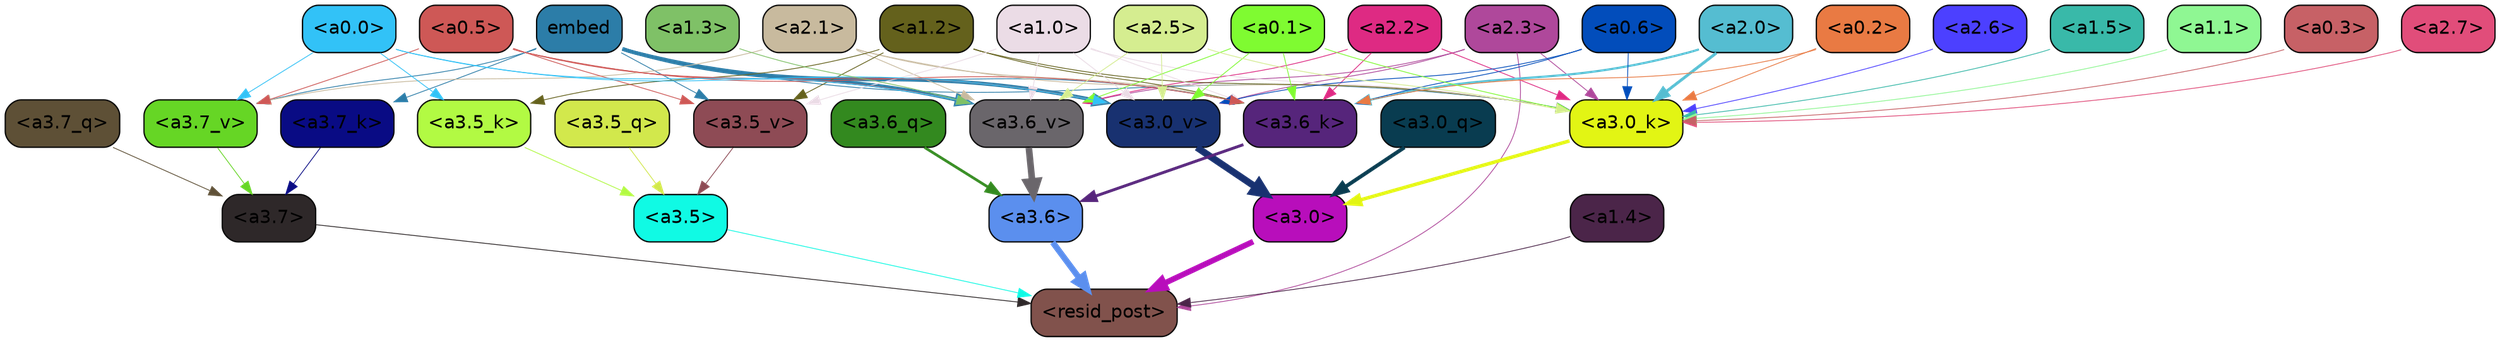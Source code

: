 strict digraph "" {
	graph [bgcolor=transparent,
		layout=dot,
		overlap=false,
		splines=true
	];
	"<a3.7>"	[color=black,
		fillcolor="#2e2829",
		fontname=Helvetica,
		shape=box,
		style="filled, rounded"];
	"<resid_post>"	[color=black,
		fillcolor="#81524c",
		fontname=Helvetica,
		shape=box,
		style="filled, rounded"];
	"<a3.7>" -> "<resid_post>"	[color="#2e2829",
		penwidth=0.6239100098609924];
	"<a3.6>"	[color=black,
		fillcolor="#5b8fee",
		fontname=Helvetica,
		shape=box,
		style="filled, rounded"];
	"<a3.6>" -> "<resid_post>"	[color="#5b8fee",
		penwidth=4.569062113761902];
	"<a3.5>"	[color=black,
		fillcolor="#10fae4",
		fontname=Helvetica,
		shape=box,
		style="filled, rounded"];
	"<a3.5>" -> "<resid_post>"	[color="#10fae4",
		penwidth=0.6];
	"<a3.0>"	[color=black,
		fillcolor="#b80ebb",
		fontname=Helvetica,
		shape=box,
		style="filled, rounded"];
	"<a3.0>" -> "<resid_post>"	[color="#b80ebb",
		penwidth=4.283544182777405];
	"<a2.3>"	[color=black,
		fillcolor="#af489b",
		fontname=Helvetica,
		shape=box,
		style="filled, rounded"];
	"<a2.3>" -> "<resid_post>"	[color="#af489b",
		penwidth=0.6];
	"<a3.0_k>"	[color=black,
		fillcolor="#e2f514",
		fontname=Helvetica,
		shape=box,
		style="filled, rounded"];
	"<a2.3>" -> "<a3.0_k>"	[color="#af489b",
		penwidth=0.6];
	"<a3.6_v>"	[color=black,
		fillcolor="#6a666b",
		fontname=Helvetica,
		shape=box,
		style="filled, rounded"];
	"<a2.3>" -> "<a3.6_v>"	[color="#af489b",
		penwidth=0.6];
	"<a3.0_v>"	[color=black,
		fillcolor="#183170",
		fontname=Helvetica,
		shape=box,
		style="filled, rounded"];
	"<a2.3>" -> "<a3.0_v>"	[color="#af489b",
		penwidth=0.6];
	"<a1.4>"	[color=black,
		fillcolor="#4b2549",
		fontname=Helvetica,
		shape=box,
		style="filled, rounded"];
	"<a1.4>" -> "<resid_post>"	[color="#4b2549",
		penwidth=0.6];
	"<a3.7_q>"	[color=black,
		fillcolor="#5e5036",
		fontname=Helvetica,
		shape=box,
		style="filled, rounded"];
	"<a3.7_q>" -> "<a3.7>"	[color="#5e5036",
		penwidth=0.6];
	"<a3.6_q>"	[color=black,
		fillcolor="#33891f",
		fontname=Helvetica,
		shape=box,
		style="filled, rounded"];
	"<a3.6_q>" -> "<a3.6>"	[color="#33891f",
		penwidth=2.03758105635643];
	"<a3.5_q>"	[color=black,
		fillcolor="#d2e84c",
		fontname=Helvetica,
		shape=box,
		style="filled, rounded"];
	"<a3.5_q>" -> "<a3.5>"	[color="#d2e84c",
		penwidth=0.6];
	"<a3.0_q>"	[color=black,
		fillcolor="#093c50",
		fontname=Helvetica,
		shape=box,
		style="filled, rounded"];
	"<a3.0_q>" -> "<a3.0>"	[color="#093c50",
		penwidth=2.8638100624084473];
	"<a3.7_k>"	[color=black,
		fillcolor="#090b84",
		fontname=Helvetica,
		shape=box,
		style="filled, rounded"];
	"<a3.7_k>" -> "<a3.7>"	[color="#090b84",
		penwidth=0.6];
	"<a3.6_k>"	[color=black,
		fillcolor="#56257b",
		fontname=Helvetica,
		shape=box,
		style="filled, rounded"];
	"<a3.6_k>" -> "<a3.6>"	[color="#56257b",
		penwidth=2.174198240041733];
	"<a3.5_k>"	[color=black,
		fillcolor="#b2fa43",
		fontname=Helvetica,
		shape=box,
		style="filled, rounded"];
	"<a3.5_k>" -> "<a3.5>"	[color="#b2fa43",
		penwidth=0.6];
	"<a3.0_k>" -> "<a3.0>"	[color="#e2f514",
		penwidth=2.6274144649505615];
	"<a3.7_v>"	[color=black,
		fillcolor="#66d625",
		fontname=Helvetica,
		shape=box,
		style="filled, rounded"];
	"<a3.7_v>" -> "<a3.7>"	[color="#66d625",
		penwidth=0.6];
	"<a3.6_v>" -> "<a3.6>"	[color="#6a666b",
		penwidth=5.002329230308533];
	"<a3.5_v>"	[color=black,
		fillcolor="#8e4b55",
		fontname=Helvetica,
		shape=box,
		style="filled, rounded"];
	"<a3.5_v>" -> "<a3.5>"	[color="#8e4b55",
		penwidth=0.6];
	"<a3.0_v>" -> "<a3.0>"	[color="#183170",
		penwidth=5.188832879066467];
	embed	[color=black,
		fillcolor="#2c7da8",
		fontname=Helvetica,
		shape=box,
		style="filled, rounded"];
	embed -> "<a3.7_k>"	[color="#2c7da8",
		penwidth=0.6];
	embed -> "<a3.6_k>"	[color="#2c7da8",
		penwidth=0.6];
	embed -> "<a3.0_k>"	[color="#2c7da8",
		penwidth=0.6];
	embed -> "<a3.7_v>"	[color="#2c7da8",
		penwidth=0.6];
	embed -> "<a3.6_v>"	[color="#2c7da8",
		penwidth=2.809220314025879];
	embed -> "<a3.5_v>"	[color="#2c7da8",
		penwidth=0.6];
	embed -> "<a3.0_v>"	[color="#2c7da8",
		penwidth=2.754121422767639];
	"<a2.2>"	[color=black,
		fillcolor="#de2a83",
		fontname=Helvetica,
		shape=box,
		style="filled, rounded"];
	"<a2.2>" -> "<a3.6_k>"	[color="#de2a83",
		penwidth=0.6];
	"<a2.2>" -> "<a3.0_k>"	[color="#de2a83",
		penwidth=0.6065438985824585];
	"<a2.2>" -> "<a3.6_v>"	[color="#de2a83",
		penwidth=0.6];
	"<a2.1>"	[color=black,
		fillcolor="#c8ba9e",
		fontname=Helvetica,
		shape=box,
		style="filled, rounded"];
	"<a2.1>" -> "<a3.6_k>"	[color="#c8ba9e",
		penwidth=0.6];
	"<a2.1>" -> "<a3.0_k>"	[color="#c8ba9e",
		penwidth=0.6];
	"<a2.1>" -> "<a3.7_v>"	[color="#c8ba9e",
		penwidth=0.6];
	"<a2.1>" -> "<a3.6_v>"	[color="#c8ba9e",
		penwidth=0.6];
	"<a2.0>"	[color=black,
		fillcolor="#55bdd1",
		fontname=Helvetica,
		shape=box,
		style="filled, rounded"];
	"<a2.0>" -> "<a3.6_k>"	[color="#55bdd1",
		penwidth=1.6254686117172241];
	"<a2.0>" -> "<a3.0_k>"	[color="#55bdd1",
		penwidth=2.182972814887762];
	"<a1.2>"	[color=black,
		fillcolor="#64611c",
		fontname=Helvetica,
		shape=box,
		style="filled, rounded"];
	"<a1.2>" -> "<a3.6_k>"	[color="#64611c",
		penwidth=0.6];
	"<a1.2>" -> "<a3.5_k>"	[color="#64611c",
		penwidth=0.6];
	"<a1.2>" -> "<a3.0_k>"	[color="#64611c",
		penwidth=0.6];
	"<a1.2>" -> "<a3.5_v>"	[color="#64611c",
		penwidth=0.6];
	"<a1.0>"	[color=black,
		fillcolor="#ebdce6",
		fontname=Helvetica,
		shape=box,
		style="filled, rounded"];
	"<a1.0>" -> "<a3.6_k>"	[color="#ebdce6",
		penwidth=0.6];
	"<a1.0>" -> "<a3.0_k>"	[color="#ebdce6",
		penwidth=0.6];
	"<a1.0>" -> "<a3.6_v>"	[color="#ebdce6",
		penwidth=0.6];
	"<a1.0>" -> "<a3.5_v>"	[color="#ebdce6",
		penwidth=0.6];
	"<a1.0>" -> "<a3.0_v>"	[color="#ebdce6",
		penwidth=0.6];
	"<a0.6>"	[color=black,
		fillcolor="#024dbb",
		fontname=Helvetica,
		shape=box,
		style="filled, rounded"];
	"<a0.6>" -> "<a3.6_k>"	[color="#024dbb",
		penwidth=0.6];
	"<a0.6>" -> "<a3.0_k>"	[color="#024dbb",
		penwidth=0.6];
	"<a0.6>" -> "<a3.0_v>"	[color="#024dbb",
		penwidth=0.6];
	"<a0.5>"	[color=black,
		fillcolor="#ce5856",
		fontname=Helvetica,
		shape=box,
		style="filled, rounded"];
	"<a0.5>" -> "<a3.6_k>"	[color="#ce5856",
		penwidth=0.6];
	"<a0.5>" -> "<a3.7_v>"	[color="#ce5856",
		penwidth=0.6];
	"<a0.5>" -> "<a3.6_v>"	[color="#ce5856",
		penwidth=0.6];
	"<a0.5>" -> "<a3.5_v>"	[color="#ce5856",
		penwidth=0.6];
	"<a0.5>" -> "<a3.0_v>"	[color="#ce5856",
		penwidth=0.6120390892028809];
	"<a0.2>"	[color=black,
		fillcolor="#e97a43",
		fontname=Helvetica,
		shape=box,
		style="filled, rounded"];
	"<a0.2>" -> "<a3.6_k>"	[color="#e97a43",
		penwidth=0.6];
	"<a0.2>" -> "<a3.0_k>"	[color="#e97a43",
		penwidth=0.6];
	"<a0.1>"	[color=black,
		fillcolor="#7ffb31",
		fontname=Helvetica,
		shape=box,
		style="filled, rounded"];
	"<a0.1>" -> "<a3.6_k>"	[color="#7ffb31",
		penwidth=0.6];
	"<a0.1>" -> "<a3.0_k>"	[color="#7ffb31",
		penwidth=0.6];
	"<a0.1>" -> "<a3.6_v>"	[color="#7ffb31",
		penwidth=0.6];
	"<a0.1>" -> "<a3.0_v>"	[color="#7ffb31",
		penwidth=0.6];
	"<a0.0>"	[color=black,
		fillcolor="#32c2f7",
		fontname=Helvetica,
		shape=box,
		style="filled, rounded"];
	"<a0.0>" -> "<a3.5_k>"	[color="#32c2f7",
		penwidth=0.6];
	"<a0.0>" -> "<a3.7_v>"	[color="#32c2f7",
		penwidth=0.6];
	"<a0.0>" -> "<a3.6_v>"	[color="#32c2f7",
		penwidth=0.6];
	"<a0.0>" -> "<a3.0_v>"	[color="#32c2f7",
		penwidth=0.6];
	"<a2.7>"	[color=black,
		fillcolor="#e14d7a",
		fontname=Helvetica,
		shape=box,
		style="filled, rounded"];
	"<a2.7>" -> "<a3.0_k>"	[color="#e14d7a",
		penwidth=0.6];
	"<a2.6>"	[color=black,
		fillcolor="#4c40ff",
		fontname=Helvetica,
		shape=box,
		style="filled, rounded"];
	"<a2.6>" -> "<a3.0_k>"	[color="#4c40ff",
		penwidth=0.6];
	"<a2.5>"	[color=black,
		fillcolor="#d5ed90",
		fontname=Helvetica,
		shape=box,
		style="filled, rounded"];
	"<a2.5>" -> "<a3.0_k>"	[color="#d5ed90",
		penwidth=0.6];
	"<a2.5>" -> "<a3.6_v>"	[color="#d5ed90",
		penwidth=0.6];
	"<a2.5>" -> "<a3.0_v>"	[color="#d5ed90",
		penwidth=0.6];
	"<a1.5>"	[color=black,
		fillcolor="#39b9a9",
		fontname=Helvetica,
		shape=box,
		style="filled, rounded"];
	"<a1.5>" -> "<a3.0_k>"	[color="#39b9a9",
		penwidth=0.6];
	"<a1.1>"	[color=black,
		fillcolor="#8ff793",
		fontname=Helvetica,
		shape=box,
		style="filled, rounded"];
	"<a1.1>" -> "<a3.0_k>"	[color="#8ff793",
		penwidth=0.6];
	"<a0.3>"	[color=black,
		fillcolor="#c76166",
		fontname=Helvetica,
		shape=box,
		style="filled, rounded"];
	"<a0.3>" -> "<a3.0_k>"	[color="#c76166",
		penwidth=0.6];
	"<a1.3>"	[color=black,
		fillcolor="#7fc167",
		fontname=Helvetica,
		shape=box,
		style="filled, rounded"];
	"<a1.3>" -> "<a3.6_v>"	[color="#7fc167",
		penwidth=0.6];
}
